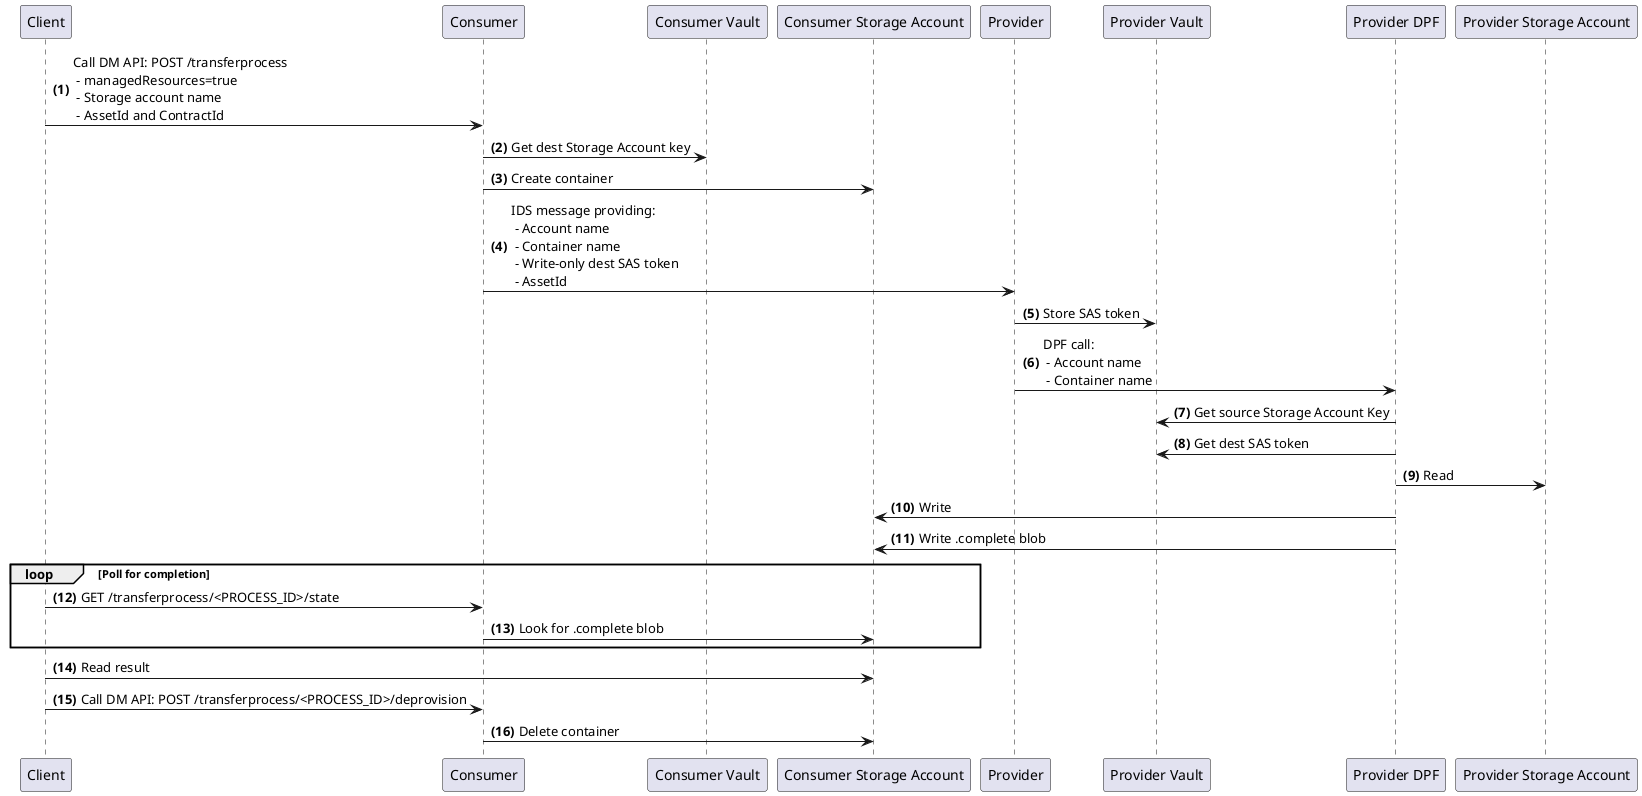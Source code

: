 '
'  Copyright (c) 2022 Microsoft Corporation
'
'  This program and the accompanying materials are made available under the
'  terms of the Apache License, Version 2.0 which is available at
'  https://www.apache.org/licenses/LICENSE-2.0
'
'  SPDX-License-Identifier: Apache-2.0
'
'  Contributors:
'       Microsoft Corporation - Initial document
'
'

@startuml
autonumber "<b>(0)"
Client -> Consumer: Call DM API: POST /transferprocess \n - managedResources=true\n - Storage account name \n - AssetId and ContractId
Consumer -> "Consumer Vault": Get dest Storage Account key
Consumer -> "Consumer Storage Account": Create container
Consumer -> Provider: IDS message providing: \n - Account name \n - Container name \n - Write-only dest SAS token \n - AssetId
Provider -> "Provider Vault": Store SAS token
Provider -> "Provider DPF": DPF call: \n - Account name \n - Container name
"Provider DPF" -> "Provider Vault": Get source Storage Account Key
"Provider DPF" -> "Provider Vault": Get dest SAS token
"Provider DPF" -> "Provider Storage Account": Read
"Provider DPF" -> "Consumer Storage Account": Write
"Provider DPF" -> "Consumer Storage Account": Write .complete blob
loop  Poll for completion
    Client -> Consumer: GET /transferprocess/<PROCESS_ID>/state
    Consumer -> "Consumer Storage Account": Look for .complete blob
end
Client -> "Consumer Storage Account": Read result
Client -> "Consumer": Call DM API: POST /transferprocess/<PROCESS_ID>/deprovision
Consumer -> "Consumer Storage Account": Delete container
@enduml